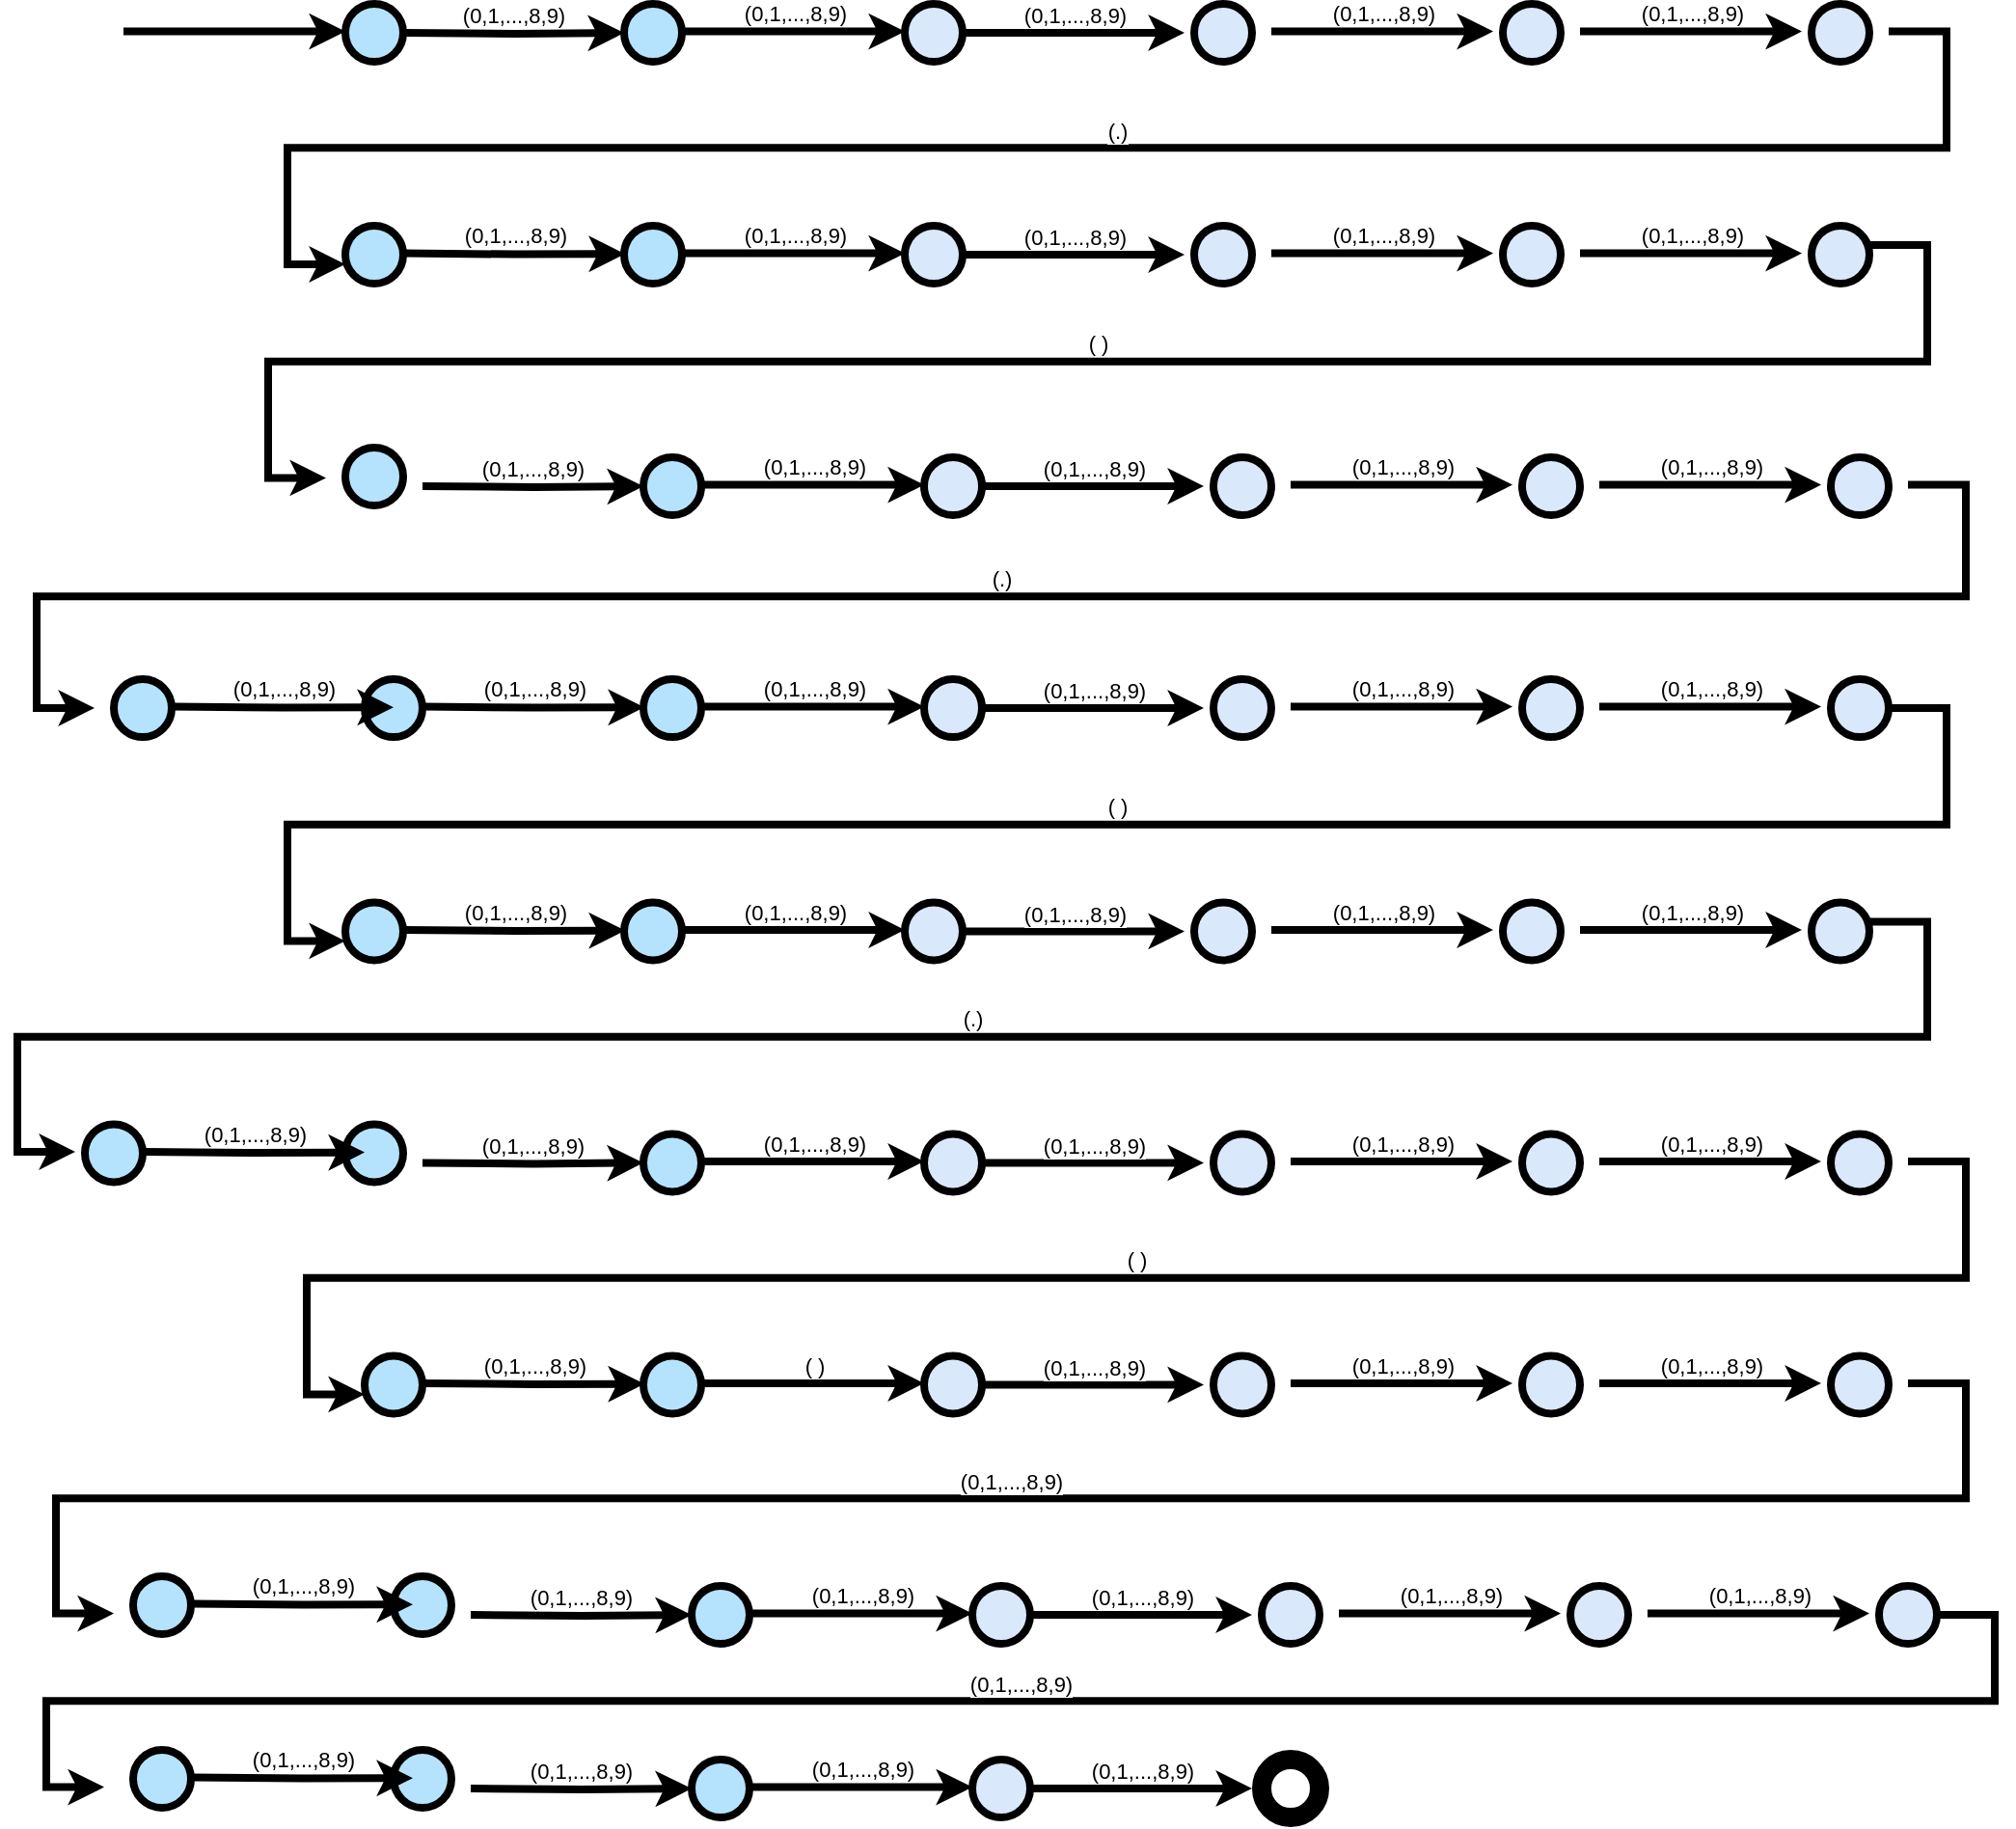 <mxfile version="24.3.1" type="github">
  <diagram id="yPxyJZ8AM_hMuL3Unpa9" name="simple gitflow">
    <mxGraphModel dx="2778" dy="944" grid="1" gridSize="10" guides="1" tooltips="1" connect="1" arrows="1" fold="1" page="1" pageScale="1" pageWidth="1100" pageHeight="850" math="0" shadow="0">
      <root>
        <mxCell id="0" />
        <mxCell id="1" parent="0" />
        <mxCell id="9hBKPDzoitwpIBdzFDQ7-25" value="" style="verticalLabelPosition=bottom;verticalAlign=top;html=1;strokeWidth=4;shape=mxgraph.flowchart.on-page_reference;plain-blue;gradientColor=none;fillColor=#B5E3Fe;strokeColor=#000000;" parent="1" vertex="1">
          <mxGeometry x="274.5" y="165" width="30" height="30" as="geometry" />
        </mxCell>
        <mxCell id="9hBKPDzoitwpIBdzFDQ7-26" value="" style="verticalLabelPosition=bottom;verticalAlign=top;html=1;strokeWidth=4;shape=mxgraph.flowchart.on-page_reference;plain-blue;gradientColor=none;strokeColor=#000000;" parent="1" vertex="1">
          <mxGeometry x="420" y="165" width="30" height="30" as="geometry" />
        </mxCell>
        <mxCell id="9hBKPDzoitwpIBdzFDQ7-40" value="" style="verticalLabelPosition=bottom;verticalAlign=top;html=1;strokeWidth=4;shape=mxgraph.flowchart.on-page_reference;plain-blue;gradientColor=none;strokeColor=#000000;" parent="1" vertex="1">
          <mxGeometry x="570" y="165" width="30" height="30" as="geometry" />
        </mxCell>
        <mxCell id="9hBKPDzoitwpIBdzFDQ7-42" value="" style="verticalLabelPosition=bottom;verticalAlign=top;html=1;strokeWidth=4;shape=mxgraph.flowchart.on-page_reference;plain-blue;gradientColor=none;strokeColor=#000000;" parent="1" vertex="1">
          <mxGeometry x="730" y="165" width="30" height="30" as="geometry" />
        </mxCell>
        <mxCell id="9hBKPDzoitwpIBdzFDQ7-55" value="" style="verticalLabelPosition=bottom;verticalAlign=top;html=1;strokeWidth=4;shape=mxgraph.flowchart.on-page_reference;plain-blue;gradientColor=none;strokeColor=#000000;" parent="1" vertex="1">
          <mxGeometry x="890" y="165" width="30" height="30" as="geometry" />
        </mxCell>
        <mxCell id="9hBKPDzoitwpIBdzFDQ7-27" value="(0,1,...,8,9)" style="edgeStyle=orthogonalEdgeStyle;rounded=0;html=1;jettySize=auto;orthogonalLoop=1;strokeWidth=4;endArrow=classic;endFill=1;labelPosition=center;verticalLabelPosition=top;align=center;verticalAlign=bottom;" parent="1" target="9hBKPDzoitwpIBdzFDQ7-25" edge="1">
          <mxGeometry x="204.5" y="180" as="geometry">
            <mxPoint x="160" y="180" as="sourcePoint" />
          </mxGeometry>
        </mxCell>
        <mxCell id="QYz8Vl0O1Jo9Q_EbWl7z-4" value="(0,1,...,8,9)" style="edgeStyle=orthogonalEdgeStyle;rounded=0;html=1;jettySize=auto;orthogonalLoop=1;strokeWidth=4;endArrow=classic;endFill=1;labelPosition=center;verticalLabelPosition=top;align=center;verticalAlign=bottom;" edge="1" parent="1">
          <mxGeometry x="204.5" y="180" as="geometry">
            <mxPoint x="305" y="179.29" as="sourcePoint" />
            <mxPoint x="420" y="179.29" as="targetPoint" />
          </mxGeometry>
        </mxCell>
        <mxCell id="QYz8Vl0O1Jo9Q_EbWl7z-5" value="(0,1,...,8,9)" style="edgeStyle=orthogonalEdgeStyle;rounded=0;html=1;jettySize=auto;orthogonalLoop=1;strokeWidth=4;endArrow=classic;endFill=1;labelPosition=center;verticalLabelPosition=top;align=center;verticalAlign=bottom;" edge="1" parent="1">
          <mxGeometry x="204.5" y="180" as="geometry">
            <mxPoint x="450" y="180" as="sourcePoint" />
            <mxPoint x="565" y="180" as="targetPoint" />
          </mxGeometry>
        </mxCell>
        <mxCell id="QYz8Vl0O1Jo9Q_EbWl7z-6" value="(0,1,...,8,9)" style="edgeStyle=orthogonalEdgeStyle;rounded=0;html=1;jettySize=auto;orthogonalLoop=1;strokeWidth=4;endArrow=classic;endFill=1;labelPosition=center;verticalLabelPosition=top;align=center;verticalAlign=bottom;" edge="1" parent="1">
          <mxGeometry x="204.5" y="180" as="geometry">
            <mxPoint x="610" y="179.29" as="sourcePoint" />
            <mxPoint x="725" y="179.29" as="targetPoint" />
          </mxGeometry>
        </mxCell>
        <mxCell id="QYz8Vl0O1Jo9Q_EbWl7z-10" value="(0,1,...,8,9)" style="edgeStyle=orthogonalEdgeStyle;rounded=0;html=1;jettySize=auto;orthogonalLoop=1;strokeWidth=4;endArrow=classic;endFill=1;labelPosition=center;verticalLabelPosition=top;align=center;verticalAlign=bottom;" edge="1" parent="1">
          <mxGeometry x="204.5" y="180" as="geometry">
            <mxPoint x="770" y="179.29" as="sourcePoint" />
            <mxPoint x="885" y="179.29" as="targetPoint" />
          </mxGeometry>
        </mxCell>
        <mxCell id="QYz8Vl0O1Jo9Q_EbWl7z-11" value="(.)" style="edgeStyle=entityRelationEdgeStyle;rounded=0;html=1;jettySize=auto;orthogonalLoop=1;strokeWidth=4;endArrow=classic;endFill=1;labelPosition=center;verticalLabelPosition=top;align=center;verticalAlign=bottom;" edge="1" parent="1">
          <mxGeometry x="204.5" y="180" as="geometry">
            <mxPoint x="930" y="179.29" as="sourcePoint" />
            <mxPoint x="130" y="300" as="targetPoint" />
          </mxGeometry>
        </mxCell>
        <mxCell id="QYz8Vl0O1Jo9Q_EbWl7z-12" value="" style="verticalLabelPosition=bottom;verticalAlign=top;html=1;strokeWidth=4;shape=mxgraph.flowchart.on-page_reference;plain-blue;gradientColor=none;fillColor=#B5E3Fe;strokeColor=#000000;" vertex="1" parent="1">
          <mxGeometry x="274.5" y="280" width="30" height="30" as="geometry" />
        </mxCell>
        <mxCell id="QYz8Vl0O1Jo9Q_EbWl7z-13" value="" style="verticalLabelPosition=bottom;verticalAlign=top;html=1;strokeWidth=4;shape=mxgraph.flowchart.on-page_reference;plain-blue;gradientColor=none;strokeColor=#000000;" vertex="1" parent="1">
          <mxGeometry x="420" y="280" width="30" height="30" as="geometry" />
        </mxCell>
        <mxCell id="QYz8Vl0O1Jo9Q_EbWl7z-14" value="" style="verticalLabelPosition=bottom;verticalAlign=top;html=1;strokeWidth=4;shape=mxgraph.flowchart.on-page_reference;plain-blue;gradientColor=none;strokeColor=#000000;" vertex="1" parent="1">
          <mxGeometry x="570" y="280" width="30" height="30" as="geometry" />
        </mxCell>
        <mxCell id="QYz8Vl0O1Jo9Q_EbWl7z-15" value="" style="verticalLabelPosition=bottom;verticalAlign=top;html=1;strokeWidth=4;shape=mxgraph.flowchart.on-page_reference;plain-blue;gradientColor=none;strokeColor=#000000;" vertex="1" parent="1">
          <mxGeometry x="730" y="280" width="30" height="30" as="geometry" />
        </mxCell>
        <mxCell id="QYz8Vl0O1Jo9Q_EbWl7z-16" value="" style="verticalLabelPosition=bottom;verticalAlign=top;html=1;strokeWidth=4;shape=mxgraph.flowchart.on-page_reference;plain-blue;gradientColor=none;strokeColor=#000000;" vertex="1" parent="1">
          <mxGeometry x="890" y="280" width="30" height="30" as="geometry" />
        </mxCell>
        <mxCell id="QYz8Vl0O1Jo9Q_EbWl7z-18" value="(0,1,...,8,9)" style="edgeStyle=orthogonalEdgeStyle;rounded=0;html=1;jettySize=auto;orthogonalLoop=1;strokeWidth=4;endArrow=classic;endFill=1;labelPosition=center;verticalLabelPosition=top;align=center;verticalAlign=bottom;" edge="1" parent="1">
          <mxGeometry x="204.5" y="180" as="geometry">
            <mxPoint x="305" y="294.29" as="sourcePoint" />
            <mxPoint x="420" y="294.29" as="targetPoint" />
          </mxGeometry>
        </mxCell>
        <mxCell id="QYz8Vl0O1Jo9Q_EbWl7z-19" value="(0,1,...,8,9)" style="edgeStyle=orthogonalEdgeStyle;rounded=0;html=1;jettySize=auto;orthogonalLoop=1;strokeWidth=4;endArrow=classic;endFill=1;labelPosition=center;verticalLabelPosition=top;align=center;verticalAlign=bottom;" edge="1" parent="1">
          <mxGeometry x="204.5" y="180" as="geometry">
            <mxPoint x="450" y="295" as="sourcePoint" />
            <mxPoint x="565" y="295" as="targetPoint" />
          </mxGeometry>
        </mxCell>
        <mxCell id="QYz8Vl0O1Jo9Q_EbWl7z-20" value="(0,1,...,8,9)" style="edgeStyle=orthogonalEdgeStyle;rounded=0;html=1;jettySize=auto;orthogonalLoop=1;strokeWidth=4;endArrow=classic;endFill=1;labelPosition=center;verticalLabelPosition=top;align=center;verticalAlign=bottom;" edge="1" parent="1">
          <mxGeometry x="204.5" y="180" as="geometry">
            <mxPoint x="610" y="294.29" as="sourcePoint" />
            <mxPoint x="725" y="294.29" as="targetPoint" />
          </mxGeometry>
        </mxCell>
        <mxCell id="QYz8Vl0O1Jo9Q_EbWl7z-21" value="(0,1,...,8,9)" style="edgeStyle=orthogonalEdgeStyle;rounded=0;html=1;jettySize=auto;orthogonalLoop=1;strokeWidth=4;endArrow=classic;endFill=1;labelPosition=center;verticalLabelPosition=top;align=center;verticalAlign=bottom;" edge="1" parent="1">
          <mxGeometry x="204.5" y="180" as="geometry">
            <mxPoint x="770" y="294.29" as="sourcePoint" />
            <mxPoint x="885" y="294.29" as="targetPoint" />
          </mxGeometry>
        </mxCell>
        <mxCell id="QYz8Vl0O1Jo9Q_EbWl7z-23" value="" style="verticalLabelPosition=bottom;verticalAlign=top;html=1;strokeWidth=4;shape=mxgraph.flowchart.on-page_reference;plain-blue;gradientColor=none;fillColor=#B5E3Fe;strokeColor=#000000;" vertex="1" parent="1">
          <mxGeometry x="130" y="280" width="30" height="30" as="geometry" />
        </mxCell>
        <mxCell id="QYz8Vl0O1Jo9Q_EbWl7z-24" value="(0,1,...,8,9)" style="edgeStyle=orthogonalEdgeStyle;rounded=0;html=1;jettySize=auto;orthogonalLoop=1;strokeWidth=4;endArrow=classic;endFill=1;labelPosition=center;verticalLabelPosition=top;align=center;verticalAlign=bottom;" edge="1" parent="1">
          <mxGeometry x="204.5" y="180" as="geometry">
            <mxPoint x="160" y="294.29" as="sourcePoint" />
            <mxPoint x="275" y="294.58" as="targetPoint" />
          </mxGeometry>
        </mxCell>
        <mxCell id="QYz8Vl0O1Jo9Q_EbWl7z-25" value="" style="verticalLabelPosition=bottom;verticalAlign=top;html=1;strokeWidth=4;shape=mxgraph.flowchart.on-page_reference;plain-blue;gradientColor=none;fillColor=#B5E3Fe;strokeColor=#000000;" vertex="1" parent="1">
          <mxGeometry x="284.5" y="400" width="30" height="30" as="geometry" />
        </mxCell>
        <mxCell id="QYz8Vl0O1Jo9Q_EbWl7z-26" value="" style="verticalLabelPosition=bottom;verticalAlign=top;html=1;strokeWidth=4;shape=mxgraph.flowchart.on-page_reference;plain-blue;gradientColor=none;strokeColor=#000000;" vertex="1" parent="1">
          <mxGeometry x="430" y="400" width="30" height="30" as="geometry" />
        </mxCell>
        <mxCell id="QYz8Vl0O1Jo9Q_EbWl7z-27" value="" style="verticalLabelPosition=bottom;verticalAlign=top;html=1;strokeWidth=4;shape=mxgraph.flowchart.on-page_reference;plain-blue;gradientColor=none;strokeColor=#000000;" vertex="1" parent="1">
          <mxGeometry x="580" y="400" width="30" height="30" as="geometry" />
        </mxCell>
        <mxCell id="QYz8Vl0O1Jo9Q_EbWl7z-28" value="" style="verticalLabelPosition=bottom;verticalAlign=top;html=1;strokeWidth=4;shape=mxgraph.flowchart.on-page_reference;plain-blue;gradientColor=none;strokeColor=#000000;" vertex="1" parent="1">
          <mxGeometry x="740" y="400" width="30" height="30" as="geometry" />
        </mxCell>
        <mxCell id="QYz8Vl0O1Jo9Q_EbWl7z-29" value="" style="verticalLabelPosition=bottom;verticalAlign=top;html=1;strokeWidth=4;shape=mxgraph.flowchart.on-page_reference;plain-blue;gradientColor=none;strokeColor=#000000;" vertex="1" parent="1">
          <mxGeometry x="900" y="400" width="30" height="30" as="geometry" />
        </mxCell>
        <mxCell id="QYz8Vl0O1Jo9Q_EbWl7z-30" value="(0,1,...,8,9)" style="edgeStyle=orthogonalEdgeStyle;rounded=0;html=1;jettySize=auto;orthogonalLoop=1;strokeWidth=4;endArrow=classic;endFill=1;labelPosition=center;verticalLabelPosition=top;align=center;verticalAlign=bottom;" edge="1" parent="1" target="QYz8Vl0O1Jo9Q_EbWl7z-25">
          <mxGeometry x="204.5" y="180" as="geometry">
            <mxPoint x="170" y="415" as="sourcePoint" />
          </mxGeometry>
        </mxCell>
        <mxCell id="QYz8Vl0O1Jo9Q_EbWl7z-31" value="(0,1,...,8,9)" style="edgeStyle=orthogonalEdgeStyle;rounded=0;html=1;jettySize=auto;orthogonalLoop=1;strokeWidth=4;endArrow=classic;endFill=1;labelPosition=center;verticalLabelPosition=top;align=center;verticalAlign=bottom;" edge="1" parent="1">
          <mxGeometry x="204.5" y="180" as="geometry">
            <mxPoint x="315" y="414.29" as="sourcePoint" />
            <mxPoint x="430" y="414.29" as="targetPoint" />
          </mxGeometry>
        </mxCell>
        <mxCell id="QYz8Vl0O1Jo9Q_EbWl7z-32" value="(0,1,...,8,9)" style="edgeStyle=orthogonalEdgeStyle;rounded=0;html=1;jettySize=auto;orthogonalLoop=1;strokeWidth=4;endArrow=classic;endFill=1;labelPosition=center;verticalLabelPosition=top;align=center;verticalAlign=bottom;" edge="1" parent="1">
          <mxGeometry x="204.5" y="180" as="geometry">
            <mxPoint x="460" y="415" as="sourcePoint" />
            <mxPoint x="575" y="415" as="targetPoint" />
          </mxGeometry>
        </mxCell>
        <mxCell id="QYz8Vl0O1Jo9Q_EbWl7z-33" value="(0,1,...,8,9)" style="edgeStyle=orthogonalEdgeStyle;rounded=0;html=1;jettySize=auto;orthogonalLoop=1;strokeWidth=4;endArrow=classic;endFill=1;labelPosition=center;verticalLabelPosition=top;align=center;verticalAlign=bottom;" edge="1" parent="1">
          <mxGeometry x="204.5" y="180" as="geometry">
            <mxPoint x="620" y="414.29" as="sourcePoint" />
            <mxPoint x="735" y="414.29" as="targetPoint" />
          </mxGeometry>
        </mxCell>
        <mxCell id="QYz8Vl0O1Jo9Q_EbWl7z-34" value="(0,1,...,8,9)" style="edgeStyle=orthogonalEdgeStyle;rounded=0;html=1;jettySize=auto;orthogonalLoop=1;strokeWidth=4;endArrow=classic;endFill=1;labelPosition=center;verticalLabelPosition=top;align=center;verticalAlign=bottom;" edge="1" parent="1">
          <mxGeometry x="204.5" y="180" as="geometry">
            <mxPoint x="780" y="414.29" as="sourcePoint" />
            <mxPoint x="895" y="414.29" as="targetPoint" />
          </mxGeometry>
        </mxCell>
        <mxCell id="QYz8Vl0O1Jo9Q_EbWl7z-35" value="(.)" style="edgeStyle=entityRelationEdgeStyle;rounded=0;html=1;jettySize=auto;orthogonalLoop=1;strokeWidth=4;endArrow=classic;endFill=1;labelPosition=center;verticalLabelPosition=top;align=center;verticalAlign=bottom;" edge="1" parent="1">
          <mxGeometry x="204.5" y="180" as="geometry">
            <mxPoint x="940" y="414.29" as="sourcePoint" />
            <mxPoint y="530" as="targetPoint" />
            <Array as="points">
              <mxPoint x="40" y="470" />
            </Array>
          </mxGeometry>
        </mxCell>
        <mxCell id="QYz8Vl0O1Jo9Q_EbWl7z-36" value="" style="verticalLabelPosition=bottom;verticalAlign=top;html=1;strokeWidth=4;shape=mxgraph.flowchart.on-page_reference;plain-blue;gradientColor=none;fillColor=#B5E3Fe;strokeColor=#000000;" vertex="1" parent="1">
          <mxGeometry x="284.5" y="515" width="30" height="30" as="geometry" />
        </mxCell>
        <mxCell id="QYz8Vl0O1Jo9Q_EbWl7z-37" value="" style="verticalLabelPosition=bottom;verticalAlign=top;html=1;strokeWidth=4;shape=mxgraph.flowchart.on-page_reference;plain-blue;gradientColor=none;strokeColor=#000000;" vertex="1" parent="1">
          <mxGeometry x="430" y="515" width="30" height="30" as="geometry" />
        </mxCell>
        <mxCell id="QYz8Vl0O1Jo9Q_EbWl7z-38" value="" style="verticalLabelPosition=bottom;verticalAlign=top;html=1;strokeWidth=4;shape=mxgraph.flowchart.on-page_reference;plain-blue;gradientColor=none;strokeColor=#000000;" vertex="1" parent="1">
          <mxGeometry x="580" y="515" width="30" height="30" as="geometry" />
        </mxCell>
        <mxCell id="QYz8Vl0O1Jo9Q_EbWl7z-39" value="" style="verticalLabelPosition=bottom;verticalAlign=top;html=1;strokeWidth=4;shape=mxgraph.flowchart.on-page_reference;plain-blue;gradientColor=none;strokeColor=#000000;" vertex="1" parent="1">
          <mxGeometry x="740" y="515" width="30" height="30" as="geometry" />
        </mxCell>
        <mxCell id="QYz8Vl0O1Jo9Q_EbWl7z-40" value="" style="verticalLabelPosition=bottom;verticalAlign=top;html=1;strokeWidth=4;shape=mxgraph.flowchart.on-page_reference;plain-blue;gradientColor=none;strokeColor=#000000;" vertex="1" parent="1">
          <mxGeometry x="900" y="515" width="30" height="30" as="geometry" />
        </mxCell>
        <mxCell id="QYz8Vl0O1Jo9Q_EbWl7z-41" value="(0,1,...,8,9)" style="edgeStyle=orthogonalEdgeStyle;rounded=0;html=1;jettySize=auto;orthogonalLoop=1;strokeWidth=4;endArrow=classic;endFill=1;labelPosition=center;verticalLabelPosition=top;align=center;verticalAlign=bottom;" edge="1" parent="1">
          <mxGeometry x="204.5" y="180" as="geometry">
            <mxPoint x="315" y="529.29" as="sourcePoint" />
            <mxPoint x="430" y="529.29" as="targetPoint" />
          </mxGeometry>
        </mxCell>
        <mxCell id="QYz8Vl0O1Jo9Q_EbWl7z-42" value="(0,1,...,8,9)" style="edgeStyle=orthogonalEdgeStyle;rounded=0;html=1;jettySize=auto;orthogonalLoop=1;strokeWidth=4;endArrow=classic;endFill=1;labelPosition=center;verticalLabelPosition=top;align=center;verticalAlign=bottom;" edge="1" parent="1">
          <mxGeometry x="204.5" y="180" as="geometry">
            <mxPoint x="460" y="530" as="sourcePoint" />
            <mxPoint x="575" y="530" as="targetPoint" />
          </mxGeometry>
        </mxCell>
        <mxCell id="QYz8Vl0O1Jo9Q_EbWl7z-43" value="(0,1,...,8,9)" style="edgeStyle=orthogonalEdgeStyle;rounded=0;html=1;jettySize=auto;orthogonalLoop=1;strokeWidth=4;endArrow=classic;endFill=1;labelPosition=center;verticalLabelPosition=top;align=center;verticalAlign=bottom;" edge="1" parent="1">
          <mxGeometry x="204.5" y="180" as="geometry">
            <mxPoint x="620" y="529.29" as="sourcePoint" />
            <mxPoint x="735" y="529.29" as="targetPoint" />
          </mxGeometry>
        </mxCell>
        <mxCell id="QYz8Vl0O1Jo9Q_EbWl7z-44" value="(0,1,...,8,9)" style="edgeStyle=orthogonalEdgeStyle;rounded=0;html=1;jettySize=auto;orthogonalLoop=1;strokeWidth=4;endArrow=classic;endFill=1;labelPosition=center;verticalLabelPosition=top;align=center;verticalAlign=bottom;" edge="1" parent="1">
          <mxGeometry x="204.5" y="180" as="geometry">
            <mxPoint x="780" y="529.29" as="sourcePoint" />
            <mxPoint x="895" y="529.29" as="targetPoint" />
          </mxGeometry>
        </mxCell>
        <mxCell id="QYz8Vl0O1Jo9Q_EbWl7z-45" value="" style="verticalLabelPosition=bottom;verticalAlign=top;html=1;strokeWidth=4;shape=mxgraph.flowchart.on-page_reference;plain-blue;gradientColor=none;fillColor=#B5E3Fe;strokeColor=#000000;" vertex="1" parent="1">
          <mxGeometry x="140" y="515" width="30" height="30" as="geometry" />
        </mxCell>
        <mxCell id="QYz8Vl0O1Jo9Q_EbWl7z-46" value="(0,1,...,8,9)" style="edgeStyle=orthogonalEdgeStyle;rounded=0;html=1;jettySize=auto;orthogonalLoop=1;strokeWidth=4;endArrow=classic;endFill=1;labelPosition=center;verticalLabelPosition=top;align=center;verticalAlign=bottom;" edge="1" parent="1">
          <mxGeometry x="204.5" y="180" as="geometry">
            <mxPoint x="170" y="529.29" as="sourcePoint" />
            <mxPoint x="285" y="529.58" as="targetPoint" />
          </mxGeometry>
        </mxCell>
        <mxCell id="QYz8Vl0O1Jo9Q_EbWl7z-47" value="( )" style="edgeStyle=entityRelationEdgeStyle;rounded=0;html=1;jettySize=auto;orthogonalLoop=1;strokeWidth=4;endArrow=classic;endFill=1;labelPosition=center;verticalLabelPosition=top;align=center;verticalAlign=bottom;" edge="1" parent="1">
          <mxGeometry x="204.5" y="180" as="geometry">
            <mxPoint x="920" y="290" as="sourcePoint" />
            <mxPoint x="120" y="410.71" as="targetPoint" />
          </mxGeometry>
        </mxCell>
        <mxCell id="QYz8Vl0O1Jo9Q_EbWl7z-48" value="" style="verticalLabelPosition=bottom;verticalAlign=top;html=1;strokeWidth=4;shape=mxgraph.flowchart.on-page_reference;plain-blue;gradientColor=none;fillColor=#B5E3Fe;strokeColor=#000000;" vertex="1" parent="1">
          <mxGeometry x="130" y="395" width="30" height="30" as="geometry" />
        </mxCell>
        <mxCell id="QYz8Vl0O1Jo9Q_EbWl7z-49" value="( )" style="edgeStyle=entityRelationEdgeStyle;rounded=0;html=1;jettySize=auto;orthogonalLoop=1;strokeWidth=4;endArrow=classic;endFill=1;labelPosition=center;verticalLabelPosition=top;align=center;verticalAlign=bottom;" edge="1" parent="1">
          <mxGeometry x="204.5" y="180" as="geometry">
            <mxPoint x="930" y="530" as="sourcePoint" />
            <mxPoint x="130" y="650.71" as="targetPoint" />
          </mxGeometry>
        </mxCell>
        <mxCell id="QYz8Vl0O1Jo9Q_EbWl7z-50" value="" style="verticalLabelPosition=bottom;verticalAlign=top;html=1;strokeWidth=4;shape=mxgraph.flowchart.on-page_reference;plain-blue;gradientColor=none;fillColor=#B5E3Fe;strokeColor=#000000;" vertex="1" parent="1">
          <mxGeometry x="274.5" y="630.71" width="30" height="30" as="geometry" />
        </mxCell>
        <mxCell id="QYz8Vl0O1Jo9Q_EbWl7z-51" value="" style="verticalLabelPosition=bottom;verticalAlign=top;html=1;strokeWidth=4;shape=mxgraph.flowchart.on-page_reference;plain-blue;gradientColor=none;strokeColor=#000000;" vertex="1" parent="1">
          <mxGeometry x="420" y="630.71" width="30" height="30" as="geometry" />
        </mxCell>
        <mxCell id="QYz8Vl0O1Jo9Q_EbWl7z-52" value="" style="verticalLabelPosition=bottom;verticalAlign=top;html=1;strokeWidth=4;shape=mxgraph.flowchart.on-page_reference;plain-blue;gradientColor=none;strokeColor=#000000;" vertex="1" parent="1">
          <mxGeometry x="570" y="630.71" width="30" height="30" as="geometry" />
        </mxCell>
        <mxCell id="QYz8Vl0O1Jo9Q_EbWl7z-53" value="" style="verticalLabelPosition=bottom;verticalAlign=top;html=1;strokeWidth=4;shape=mxgraph.flowchart.on-page_reference;plain-blue;gradientColor=none;strokeColor=#000000;" vertex="1" parent="1">
          <mxGeometry x="730" y="630.71" width="30" height="30" as="geometry" />
        </mxCell>
        <mxCell id="QYz8Vl0O1Jo9Q_EbWl7z-54" value="" style="verticalLabelPosition=bottom;verticalAlign=top;html=1;strokeWidth=4;shape=mxgraph.flowchart.on-page_reference;plain-blue;gradientColor=none;strokeColor=#000000;" vertex="1" parent="1">
          <mxGeometry x="890" y="630.71" width="30" height="30" as="geometry" />
        </mxCell>
        <mxCell id="QYz8Vl0O1Jo9Q_EbWl7z-55" value="(0,1,...,8,9)" style="edgeStyle=orthogonalEdgeStyle;rounded=0;html=1;jettySize=auto;orthogonalLoop=1;strokeWidth=4;endArrow=classic;endFill=1;labelPosition=center;verticalLabelPosition=top;align=center;verticalAlign=bottom;" edge="1" parent="1">
          <mxGeometry x="204.5" y="180" as="geometry">
            <mxPoint x="305" y="645" as="sourcePoint" />
            <mxPoint x="420" y="645" as="targetPoint" />
          </mxGeometry>
        </mxCell>
        <mxCell id="QYz8Vl0O1Jo9Q_EbWl7z-56" value="(0,1,...,8,9)" style="edgeStyle=orthogonalEdgeStyle;rounded=0;html=1;jettySize=auto;orthogonalLoop=1;strokeWidth=4;endArrow=classic;endFill=1;labelPosition=center;verticalLabelPosition=top;align=center;verticalAlign=bottom;" edge="1" parent="1">
          <mxGeometry x="204.5" y="180" as="geometry">
            <mxPoint x="450" y="645.71" as="sourcePoint" />
            <mxPoint x="565" y="645.71" as="targetPoint" />
          </mxGeometry>
        </mxCell>
        <mxCell id="QYz8Vl0O1Jo9Q_EbWl7z-57" value="(0,1,...,8,9)" style="edgeStyle=orthogonalEdgeStyle;rounded=0;html=1;jettySize=auto;orthogonalLoop=1;strokeWidth=4;endArrow=classic;endFill=1;labelPosition=center;verticalLabelPosition=top;align=center;verticalAlign=bottom;" edge="1" parent="1">
          <mxGeometry x="204.5" y="180" as="geometry">
            <mxPoint x="610" y="645" as="sourcePoint" />
            <mxPoint x="725" y="645" as="targetPoint" />
          </mxGeometry>
        </mxCell>
        <mxCell id="QYz8Vl0O1Jo9Q_EbWl7z-58" value="(0,1,...,8,9)" style="edgeStyle=orthogonalEdgeStyle;rounded=0;html=1;jettySize=auto;orthogonalLoop=1;strokeWidth=4;endArrow=classic;endFill=1;labelPosition=center;verticalLabelPosition=top;align=center;verticalAlign=bottom;" edge="1" parent="1">
          <mxGeometry x="204.5" y="180" as="geometry">
            <mxPoint x="770" y="645" as="sourcePoint" />
            <mxPoint x="885" y="645" as="targetPoint" />
          </mxGeometry>
        </mxCell>
        <mxCell id="QYz8Vl0O1Jo9Q_EbWl7z-59" value="" style="verticalLabelPosition=bottom;verticalAlign=top;html=1;strokeWidth=4;shape=mxgraph.flowchart.on-page_reference;plain-blue;gradientColor=none;fillColor=#B5E3Fe;strokeColor=#000000;" vertex="1" parent="1">
          <mxGeometry x="130" y="630.71" width="30" height="30" as="geometry" />
        </mxCell>
        <mxCell id="QYz8Vl0O1Jo9Q_EbWl7z-60" value="(0,1,...,8,9)" style="edgeStyle=orthogonalEdgeStyle;rounded=0;html=1;jettySize=auto;orthogonalLoop=1;strokeWidth=4;endArrow=classic;endFill=1;labelPosition=center;verticalLabelPosition=top;align=center;verticalAlign=bottom;" edge="1" parent="1">
          <mxGeometry x="204.5" y="180" as="geometry">
            <mxPoint x="160" y="645" as="sourcePoint" />
            <mxPoint x="275" y="645.29" as="targetPoint" />
          </mxGeometry>
        </mxCell>
        <mxCell id="QYz8Vl0O1Jo9Q_EbWl7z-61" value="" style="verticalLabelPosition=bottom;verticalAlign=top;html=1;strokeWidth=4;shape=mxgraph.flowchart.on-page_reference;plain-blue;gradientColor=none;fillColor=#B5E3Fe;strokeColor=#000000;" vertex="1" parent="1">
          <mxGeometry x="284.5" y="750.71" width="30" height="30" as="geometry" />
        </mxCell>
        <mxCell id="QYz8Vl0O1Jo9Q_EbWl7z-62" value="" style="verticalLabelPosition=bottom;verticalAlign=top;html=1;strokeWidth=4;shape=mxgraph.flowchart.on-page_reference;plain-blue;gradientColor=none;strokeColor=#000000;" vertex="1" parent="1">
          <mxGeometry x="430" y="750.71" width="30" height="30" as="geometry" />
        </mxCell>
        <mxCell id="QYz8Vl0O1Jo9Q_EbWl7z-63" value="" style="verticalLabelPosition=bottom;verticalAlign=top;html=1;strokeWidth=4;shape=mxgraph.flowchart.on-page_reference;plain-blue;gradientColor=none;strokeColor=#000000;" vertex="1" parent="1">
          <mxGeometry x="580" y="750.71" width="30" height="30" as="geometry" />
        </mxCell>
        <mxCell id="QYz8Vl0O1Jo9Q_EbWl7z-64" value="" style="verticalLabelPosition=bottom;verticalAlign=top;html=1;strokeWidth=4;shape=mxgraph.flowchart.on-page_reference;plain-blue;gradientColor=none;strokeColor=#000000;" vertex="1" parent="1">
          <mxGeometry x="740" y="750.71" width="30" height="30" as="geometry" />
        </mxCell>
        <mxCell id="QYz8Vl0O1Jo9Q_EbWl7z-65" value="" style="verticalLabelPosition=bottom;verticalAlign=top;html=1;strokeWidth=4;shape=mxgraph.flowchart.on-page_reference;plain-blue;gradientColor=none;strokeColor=#000000;" vertex="1" parent="1">
          <mxGeometry x="900" y="750.71" width="30" height="30" as="geometry" />
        </mxCell>
        <mxCell id="QYz8Vl0O1Jo9Q_EbWl7z-66" value="(0,1,...,8,9)" style="edgeStyle=orthogonalEdgeStyle;rounded=0;html=1;jettySize=auto;orthogonalLoop=1;strokeWidth=4;endArrow=classic;endFill=1;labelPosition=center;verticalLabelPosition=top;align=center;verticalAlign=bottom;" edge="1" parent="1" target="QYz8Vl0O1Jo9Q_EbWl7z-61">
          <mxGeometry x="204.5" y="180" as="geometry">
            <mxPoint x="170" y="765.71" as="sourcePoint" />
          </mxGeometry>
        </mxCell>
        <mxCell id="QYz8Vl0O1Jo9Q_EbWl7z-67" value="(0,1,...,8,9)" style="edgeStyle=orthogonalEdgeStyle;rounded=0;html=1;jettySize=auto;orthogonalLoop=1;strokeWidth=4;endArrow=classic;endFill=1;labelPosition=center;verticalLabelPosition=top;align=center;verticalAlign=bottom;" edge="1" parent="1">
          <mxGeometry x="204.5" y="180" as="geometry">
            <mxPoint x="315" y="765" as="sourcePoint" />
            <mxPoint x="430" y="765" as="targetPoint" />
          </mxGeometry>
        </mxCell>
        <mxCell id="QYz8Vl0O1Jo9Q_EbWl7z-68" value="(0,1,...,8,9)" style="edgeStyle=orthogonalEdgeStyle;rounded=0;html=1;jettySize=auto;orthogonalLoop=1;strokeWidth=4;endArrow=classic;endFill=1;labelPosition=center;verticalLabelPosition=top;align=center;verticalAlign=bottom;" edge="1" parent="1">
          <mxGeometry x="204.5" y="180" as="geometry">
            <mxPoint x="460" y="765.71" as="sourcePoint" />
            <mxPoint x="575" y="765.71" as="targetPoint" />
          </mxGeometry>
        </mxCell>
        <mxCell id="QYz8Vl0O1Jo9Q_EbWl7z-69" value="(0,1,...,8,9)" style="edgeStyle=orthogonalEdgeStyle;rounded=0;html=1;jettySize=auto;orthogonalLoop=1;strokeWidth=4;endArrow=classic;endFill=1;labelPosition=center;verticalLabelPosition=top;align=center;verticalAlign=bottom;" edge="1" parent="1">
          <mxGeometry x="204.5" y="180" as="geometry">
            <mxPoint x="620" y="765" as="sourcePoint" />
            <mxPoint x="735" y="765" as="targetPoint" />
          </mxGeometry>
        </mxCell>
        <mxCell id="QYz8Vl0O1Jo9Q_EbWl7z-70" value="(0,1,...,8,9)" style="edgeStyle=orthogonalEdgeStyle;rounded=0;html=1;jettySize=auto;orthogonalLoop=1;strokeWidth=4;endArrow=classic;endFill=1;labelPosition=center;verticalLabelPosition=top;align=center;verticalAlign=bottom;" edge="1" parent="1">
          <mxGeometry x="204.5" y="180" as="geometry">
            <mxPoint x="780" y="765" as="sourcePoint" />
            <mxPoint x="895" y="765" as="targetPoint" />
          </mxGeometry>
        </mxCell>
        <mxCell id="QYz8Vl0O1Jo9Q_EbWl7z-71" value="( )" style="edgeStyle=entityRelationEdgeStyle;rounded=0;html=1;jettySize=auto;orthogonalLoop=1;strokeWidth=4;endArrow=classic;endFill=1;labelPosition=center;verticalLabelPosition=top;align=center;verticalAlign=bottom;" edge="1" parent="1">
          <mxGeometry x="204.5" y="180" as="geometry">
            <mxPoint x="940" y="765" as="sourcePoint" />
            <mxPoint x="140" y="885.71" as="targetPoint" />
          </mxGeometry>
        </mxCell>
        <mxCell id="QYz8Vl0O1Jo9Q_EbWl7z-72" value="" style="verticalLabelPosition=bottom;verticalAlign=top;html=1;strokeWidth=4;shape=mxgraph.flowchart.on-page_reference;plain-blue;gradientColor=none;fillColor=#B5E3Fe;strokeColor=#000000;" vertex="1" parent="1">
          <mxGeometry x="284.5" y="865.71" width="30" height="30" as="geometry" />
        </mxCell>
        <mxCell id="QYz8Vl0O1Jo9Q_EbWl7z-73" value="" style="verticalLabelPosition=bottom;verticalAlign=top;html=1;strokeWidth=4;shape=mxgraph.flowchart.on-page_reference;plain-blue;gradientColor=none;strokeColor=#000000;" vertex="1" parent="1">
          <mxGeometry x="430" y="865.71" width="30" height="30" as="geometry" />
        </mxCell>
        <mxCell id="QYz8Vl0O1Jo9Q_EbWl7z-74" value="" style="verticalLabelPosition=bottom;verticalAlign=top;html=1;strokeWidth=4;shape=mxgraph.flowchart.on-page_reference;plain-blue;gradientColor=none;strokeColor=#000000;" vertex="1" parent="1">
          <mxGeometry x="580" y="865.71" width="30" height="30" as="geometry" />
        </mxCell>
        <mxCell id="QYz8Vl0O1Jo9Q_EbWl7z-75" value="" style="verticalLabelPosition=bottom;verticalAlign=top;html=1;strokeWidth=4;shape=mxgraph.flowchart.on-page_reference;plain-blue;gradientColor=none;strokeColor=#000000;" vertex="1" parent="1">
          <mxGeometry x="740" y="865.71" width="30" height="30" as="geometry" />
        </mxCell>
        <mxCell id="QYz8Vl0O1Jo9Q_EbWl7z-76" value="" style="verticalLabelPosition=bottom;verticalAlign=top;html=1;strokeWidth=4;shape=mxgraph.flowchart.on-page_reference;plain-blue;gradientColor=none;strokeColor=#000000;" vertex="1" parent="1">
          <mxGeometry x="900" y="865.71" width="30" height="30" as="geometry" />
        </mxCell>
        <mxCell id="QYz8Vl0O1Jo9Q_EbWl7z-77" value="( )" style="edgeStyle=orthogonalEdgeStyle;rounded=0;html=1;jettySize=auto;orthogonalLoop=1;strokeWidth=4;endArrow=classic;endFill=1;labelPosition=center;verticalLabelPosition=top;align=center;verticalAlign=bottom;" edge="1" parent="1">
          <mxGeometry x="204.5" y="180" as="geometry">
            <mxPoint x="315" y="880" as="sourcePoint" />
            <mxPoint x="430" y="880" as="targetPoint" />
          </mxGeometry>
        </mxCell>
        <mxCell id="QYz8Vl0O1Jo9Q_EbWl7z-78" value="(0,1,...,8,9)" style="edgeStyle=orthogonalEdgeStyle;rounded=0;html=1;jettySize=auto;orthogonalLoop=1;strokeWidth=4;endArrow=classic;endFill=1;labelPosition=center;verticalLabelPosition=top;align=center;verticalAlign=bottom;" edge="1" parent="1">
          <mxGeometry x="204.5" y="180" as="geometry">
            <mxPoint x="460" y="880.71" as="sourcePoint" />
            <mxPoint x="575" y="880.71" as="targetPoint" />
          </mxGeometry>
        </mxCell>
        <mxCell id="QYz8Vl0O1Jo9Q_EbWl7z-79" value="(0,1,...,8,9)" style="edgeStyle=orthogonalEdgeStyle;rounded=0;html=1;jettySize=auto;orthogonalLoop=1;strokeWidth=4;endArrow=classic;endFill=1;labelPosition=center;verticalLabelPosition=top;align=center;verticalAlign=bottom;" edge="1" parent="1">
          <mxGeometry x="204.5" y="180" as="geometry">
            <mxPoint x="620" y="880" as="sourcePoint" />
            <mxPoint x="735" y="880" as="targetPoint" />
          </mxGeometry>
        </mxCell>
        <mxCell id="QYz8Vl0O1Jo9Q_EbWl7z-80" value="(0,1,...,8,9)" style="edgeStyle=orthogonalEdgeStyle;rounded=0;html=1;jettySize=auto;orthogonalLoop=1;strokeWidth=4;endArrow=classic;endFill=1;labelPosition=center;verticalLabelPosition=top;align=center;verticalAlign=bottom;" edge="1" parent="1">
          <mxGeometry x="204.5" y="180" as="geometry">
            <mxPoint x="780" y="880" as="sourcePoint" />
            <mxPoint x="895" y="880" as="targetPoint" />
          </mxGeometry>
        </mxCell>
        <mxCell id="QYz8Vl0O1Jo9Q_EbWl7z-81" value="" style="verticalLabelPosition=bottom;verticalAlign=top;html=1;strokeWidth=4;shape=mxgraph.flowchart.on-page_reference;plain-blue;gradientColor=none;fillColor=#B5E3Fe;strokeColor=#000000;" vertex="1" parent="1">
          <mxGeometry x="140" y="865.71" width="30" height="30" as="geometry" />
        </mxCell>
        <mxCell id="QYz8Vl0O1Jo9Q_EbWl7z-82" value="(0,1,...,8,9)" style="edgeStyle=orthogonalEdgeStyle;rounded=0;html=1;jettySize=auto;orthogonalLoop=1;strokeWidth=4;endArrow=classic;endFill=1;labelPosition=center;verticalLabelPosition=top;align=center;verticalAlign=bottom;" edge="1" parent="1">
          <mxGeometry x="204.5" y="180" as="geometry">
            <mxPoint x="170" y="880" as="sourcePoint" />
            <mxPoint x="285" y="880.29" as="targetPoint" />
          </mxGeometry>
        </mxCell>
        <mxCell id="QYz8Vl0O1Jo9Q_EbWl7z-83" value="(.)" style="edgeStyle=entityRelationEdgeStyle;rounded=0;html=1;jettySize=auto;orthogonalLoop=1;strokeWidth=4;endArrow=classic;endFill=1;labelPosition=center;verticalLabelPosition=top;align=center;verticalAlign=bottom;" edge="1" parent="1">
          <mxGeometry x="204.5" y="180" as="geometry">
            <mxPoint x="920" y="640.71" as="sourcePoint" />
            <mxPoint x="-10" y="760" as="targetPoint" />
          </mxGeometry>
        </mxCell>
        <mxCell id="QYz8Vl0O1Jo9Q_EbWl7z-84" value="" style="verticalLabelPosition=bottom;verticalAlign=top;html=1;strokeWidth=4;shape=mxgraph.flowchart.on-page_reference;plain-blue;gradientColor=none;fillColor=#B5E3Fe;strokeColor=#000000;" vertex="1" parent="1">
          <mxGeometry x="130" y="745.71" width="30" height="30" as="geometry" />
        </mxCell>
        <mxCell id="QYz8Vl0O1Jo9Q_EbWl7z-85" value="" style="verticalLabelPosition=bottom;verticalAlign=top;html=1;strokeWidth=4;shape=mxgraph.flowchart.on-page_reference;plain-blue;gradientColor=none;fillColor=#B5E3Fe;strokeColor=#000000;" vertex="1" parent="1">
          <mxGeometry x="10" y="515" width="30" height="30" as="geometry" />
        </mxCell>
        <mxCell id="QYz8Vl0O1Jo9Q_EbWl7z-86" value="(0,1,...,8,9)" style="edgeStyle=orthogonalEdgeStyle;rounded=0;html=1;jettySize=auto;orthogonalLoop=1;strokeWidth=4;endArrow=classic;endFill=1;labelPosition=center;verticalLabelPosition=top;align=center;verticalAlign=bottom;" edge="1" parent="1">
          <mxGeometry x="204.5" y="180" as="geometry">
            <mxPoint x="40" y="529.29" as="sourcePoint" />
            <mxPoint x="155" y="529.58" as="targetPoint" />
          </mxGeometry>
        </mxCell>
        <mxCell id="QYz8Vl0O1Jo9Q_EbWl7z-87" value="" style="verticalLabelPosition=bottom;verticalAlign=top;html=1;strokeWidth=4;shape=mxgraph.flowchart.on-page_reference;plain-blue;gradientColor=none;fillColor=#B5E3Fe;strokeColor=#000000;" vertex="1" parent="1">
          <mxGeometry x="-5" y="745.71" width="30" height="30" as="geometry" />
        </mxCell>
        <mxCell id="QYz8Vl0O1Jo9Q_EbWl7z-88" value="(0,1,...,8,9)" style="edgeStyle=orthogonalEdgeStyle;rounded=0;html=1;jettySize=auto;orthogonalLoop=1;strokeWidth=4;endArrow=classic;endFill=1;labelPosition=center;verticalLabelPosition=top;align=center;verticalAlign=bottom;" edge="1" parent="1">
          <mxGeometry x="204.5" y="180" as="geometry">
            <mxPoint x="25" y="760" as="sourcePoint" />
            <mxPoint x="140" y="760.29" as="targetPoint" />
          </mxGeometry>
        </mxCell>
        <mxCell id="QYz8Vl0O1Jo9Q_EbWl7z-90" value="" style="verticalLabelPosition=bottom;verticalAlign=top;html=1;strokeWidth=4;shape=mxgraph.flowchart.on-page_reference;plain-blue;gradientColor=none;fillColor=#B5E3Fe;strokeColor=#000000;" vertex="1" parent="1">
          <mxGeometry x="309.5" y="985" width="30" height="30" as="geometry" />
        </mxCell>
        <mxCell id="QYz8Vl0O1Jo9Q_EbWl7z-91" value="" style="verticalLabelPosition=bottom;verticalAlign=top;html=1;strokeWidth=4;shape=mxgraph.flowchart.on-page_reference;plain-blue;gradientColor=none;strokeColor=#000000;" vertex="1" parent="1">
          <mxGeometry x="455" y="985" width="30" height="30" as="geometry" />
        </mxCell>
        <mxCell id="QYz8Vl0O1Jo9Q_EbWl7z-92" value="" style="verticalLabelPosition=bottom;verticalAlign=top;html=1;strokeWidth=4;shape=mxgraph.flowchart.on-page_reference;plain-blue;gradientColor=none;strokeColor=#000000;" vertex="1" parent="1">
          <mxGeometry x="605" y="985" width="30" height="30" as="geometry" />
        </mxCell>
        <mxCell id="QYz8Vl0O1Jo9Q_EbWl7z-93" value="" style="verticalLabelPosition=bottom;verticalAlign=top;html=1;strokeWidth=4;shape=mxgraph.flowchart.on-page_reference;plain-blue;gradientColor=none;strokeColor=#000000;" vertex="1" parent="1">
          <mxGeometry x="765" y="985" width="30" height="30" as="geometry" />
        </mxCell>
        <mxCell id="QYz8Vl0O1Jo9Q_EbWl7z-94" value="" style="verticalLabelPosition=bottom;verticalAlign=top;html=1;strokeWidth=4;shape=mxgraph.flowchart.on-page_reference;plain-blue;gradientColor=none;strokeColor=#000000;" vertex="1" parent="1">
          <mxGeometry x="925" y="985" width="30" height="30" as="geometry" />
        </mxCell>
        <mxCell id="QYz8Vl0O1Jo9Q_EbWl7z-95" value="(0,1,...,8,9)" style="edgeStyle=orthogonalEdgeStyle;rounded=0;html=1;jettySize=auto;orthogonalLoop=1;strokeWidth=4;endArrow=classic;endFill=1;labelPosition=center;verticalLabelPosition=top;align=center;verticalAlign=bottom;" edge="1" parent="1" target="QYz8Vl0O1Jo9Q_EbWl7z-90">
          <mxGeometry x="204.5" y="180" as="geometry">
            <mxPoint x="195" y="1000" as="sourcePoint" />
          </mxGeometry>
        </mxCell>
        <mxCell id="QYz8Vl0O1Jo9Q_EbWl7z-96" value="(0,1,...,8,9)" style="edgeStyle=orthogonalEdgeStyle;rounded=0;html=1;jettySize=auto;orthogonalLoop=1;strokeWidth=4;endArrow=classic;endFill=1;labelPosition=center;verticalLabelPosition=top;align=center;verticalAlign=bottom;" edge="1" parent="1">
          <mxGeometry x="204.5" y="180" as="geometry">
            <mxPoint x="340" y="999.29" as="sourcePoint" />
            <mxPoint x="455" y="999.29" as="targetPoint" />
          </mxGeometry>
        </mxCell>
        <mxCell id="QYz8Vl0O1Jo9Q_EbWl7z-97" value="(0,1,...,8,9)" style="edgeStyle=orthogonalEdgeStyle;rounded=0;html=1;jettySize=auto;orthogonalLoop=1;strokeWidth=4;endArrow=classic;endFill=1;labelPosition=center;verticalLabelPosition=top;align=center;verticalAlign=bottom;" edge="1" parent="1">
          <mxGeometry x="204.5" y="180" as="geometry">
            <mxPoint x="485" y="1000" as="sourcePoint" />
            <mxPoint x="600" y="1000" as="targetPoint" />
          </mxGeometry>
        </mxCell>
        <mxCell id="QYz8Vl0O1Jo9Q_EbWl7z-98" value="(0,1,...,8,9)" style="edgeStyle=orthogonalEdgeStyle;rounded=0;html=1;jettySize=auto;orthogonalLoop=1;strokeWidth=4;endArrow=classic;endFill=1;labelPosition=center;verticalLabelPosition=top;align=center;verticalAlign=bottom;" edge="1" parent="1">
          <mxGeometry x="204.5" y="180" as="geometry">
            <mxPoint x="645" y="999.29" as="sourcePoint" />
            <mxPoint x="760" y="999.29" as="targetPoint" />
          </mxGeometry>
        </mxCell>
        <mxCell id="QYz8Vl0O1Jo9Q_EbWl7z-99" value="(0,1,...,8,9)" style="edgeStyle=orthogonalEdgeStyle;rounded=0;html=1;jettySize=auto;orthogonalLoop=1;strokeWidth=4;endArrow=classic;endFill=1;labelPosition=center;verticalLabelPosition=top;align=center;verticalAlign=bottom;" edge="1" parent="1">
          <mxGeometry x="204.5" y="180" as="geometry">
            <mxPoint x="805" y="999.29" as="sourcePoint" />
            <mxPoint x="920" y="999.29" as="targetPoint" />
          </mxGeometry>
        </mxCell>
        <mxCell id="QYz8Vl0O1Jo9Q_EbWl7z-100" value="" style="verticalLabelPosition=bottom;verticalAlign=top;html=1;strokeWidth=4;shape=mxgraph.flowchart.on-page_reference;plain-blue;gradientColor=none;fillColor=#B5E3Fe;strokeColor=#000000;" vertex="1" parent="1">
          <mxGeometry x="155" y="980" width="30" height="30" as="geometry" />
        </mxCell>
        <mxCell id="QYz8Vl0O1Jo9Q_EbWl7z-101" value="" style="verticalLabelPosition=bottom;verticalAlign=top;html=1;strokeWidth=4;shape=mxgraph.flowchart.on-page_reference;plain-blue;gradientColor=none;fillColor=#B5E3Fe;strokeColor=#000000;" vertex="1" parent="1">
          <mxGeometry x="20" y="980" width="30" height="30" as="geometry" />
        </mxCell>
        <mxCell id="QYz8Vl0O1Jo9Q_EbWl7z-102" value="(0,1,...,8,9)" style="edgeStyle=orthogonalEdgeStyle;rounded=0;html=1;jettySize=auto;orthogonalLoop=1;strokeWidth=4;endArrow=classic;endFill=1;labelPosition=center;verticalLabelPosition=top;align=center;verticalAlign=bottom;" edge="1" parent="1">
          <mxGeometry x="204.5" y="180" as="geometry">
            <mxPoint x="50" y="994.29" as="sourcePoint" />
            <mxPoint x="165" y="994.58" as="targetPoint" />
          </mxGeometry>
        </mxCell>
        <mxCell id="QYz8Vl0O1Jo9Q_EbWl7z-103" value="" style="verticalLabelPosition=bottom;verticalAlign=top;html=1;strokeWidth=4;shape=mxgraph.flowchart.on-page_reference;plain-blue;gradientColor=none;fillColor=#B5E3Fe;strokeColor=#000000;" vertex="1" parent="1">
          <mxGeometry x="309.5" y="1075" width="30" height="30" as="geometry" />
        </mxCell>
        <mxCell id="QYz8Vl0O1Jo9Q_EbWl7z-104" value="" style="verticalLabelPosition=bottom;verticalAlign=top;html=1;strokeWidth=4;shape=mxgraph.flowchart.on-page_reference;plain-blue;gradientColor=none;strokeColor=#000000;" vertex="1" parent="1">
          <mxGeometry x="455" y="1075" width="30" height="30" as="geometry" />
        </mxCell>
        <mxCell id="QYz8Vl0O1Jo9Q_EbWl7z-105" value="" style="verticalLabelPosition=bottom;verticalAlign=top;html=1;strokeWidth=10;shape=mxgraph.flowchart.on-page_reference;plain-blue;gradientColor=default;strokeColor=#000000;fillStyle=solid;fillColor=none;" vertex="1" parent="1">
          <mxGeometry x="605" y="1075" width="30" height="30" as="geometry" />
        </mxCell>
        <mxCell id="QYz8Vl0O1Jo9Q_EbWl7z-108" value="(0,1,...,8,9)" style="edgeStyle=orthogonalEdgeStyle;rounded=0;html=1;jettySize=auto;orthogonalLoop=1;strokeWidth=4;endArrow=classic;endFill=1;labelPosition=center;verticalLabelPosition=top;align=center;verticalAlign=bottom;" edge="1" parent="1" target="QYz8Vl0O1Jo9Q_EbWl7z-103">
          <mxGeometry x="204.5" y="180" as="geometry">
            <mxPoint x="195" y="1090" as="sourcePoint" />
          </mxGeometry>
        </mxCell>
        <mxCell id="QYz8Vl0O1Jo9Q_EbWl7z-109" value="(0,1,...,8,9)" style="edgeStyle=orthogonalEdgeStyle;rounded=0;html=1;jettySize=auto;orthogonalLoop=1;strokeWidth=4;endArrow=classic;endFill=1;labelPosition=center;verticalLabelPosition=top;align=center;verticalAlign=bottom;" edge="1" parent="1">
          <mxGeometry x="204.5" y="180" as="geometry">
            <mxPoint x="340" y="1089.29" as="sourcePoint" />
            <mxPoint x="455" y="1089.29" as="targetPoint" />
          </mxGeometry>
        </mxCell>
        <mxCell id="QYz8Vl0O1Jo9Q_EbWl7z-110" value="(0,1,...,8,9)" style="edgeStyle=orthogonalEdgeStyle;rounded=0;html=1;jettySize=auto;orthogonalLoop=1;strokeWidth=4;endArrow=classic;endFill=1;labelPosition=center;verticalLabelPosition=top;align=center;verticalAlign=bottom;" edge="1" parent="1">
          <mxGeometry x="204.5" y="180" as="geometry">
            <mxPoint x="485" y="1090" as="sourcePoint" />
            <mxPoint x="600" y="1090" as="targetPoint" />
          </mxGeometry>
        </mxCell>
        <mxCell id="QYz8Vl0O1Jo9Q_EbWl7z-113" value="" style="verticalLabelPosition=bottom;verticalAlign=top;html=1;strokeWidth=4;shape=mxgraph.flowchart.on-page_reference;plain-blue;gradientColor=none;fillColor=#B5E3Fe;strokeColor=#000000;" vertex="1" parent="1">
          <mxGeometry x="155" y="1070" width="30" height="30" as="geometry" />
        </mxCell>
        <mxCell id="QYz8Vl0O1Jo9Q_EbWl7z-114" value="" style="verticalLabelPosition=bottom;verticalAlign=top;html=1;strokeWidth=4;shape=mxgraph.flowchart.on-page_reference;plain-blue;gradientColor=none;fillColor=#B5E3Fe;strokeColor=#000000;" vertex="1" parent="1">
          <mxGeometry x="20" y="1070" width="30" height="30" as="geometry" />
        </mxCell>
        <mxCell id="QYz8Vl0O1Jo9Q_EbWl7z-115" value="(0,1,...,8,9)" style="edgeStyle=orthogonalEdgeStyle;rounded=0;html=1;jettySize=auto;orthogonalLoop=1;strokeWidth=4;endArrow=classic;endFill=1;labelPosition=center;verticalLabelPosition=top;align=center;verticalAlign=bottom;" edge="1" parent="1">
          <mxGeometry x="204.5" y="180" as="geometry">
            <mxPoint x="50" y="1084.29" as="sourcePoint" />
            <mxPoint x="165" y="1084.58" as="targetPoint" />
          </mxGeometry>
        </mxCell>
        <mxCell id="QYz8Vl0O1Jo9Q_EbWl7z-116" value="" style="verticalLabelPosition=bottom;verticalAlign=top;html=1;strokeWidth=4;shape=mxgraph.flowchart.on-page_reference;plain-blue;gradientColor=none;fillColor=#B5E3Fe;strokeColor=#000000;" vertex="1" parent="1">
          <mxGeometry x="130" y="165" width="30" height="30" as="geometry" />
        </mxCell>
        <mxCell id="QYz8Vl0O1Jo9Q_EbWl7z-117" value="&lt;div&gt;&lt;br&gt;&lt;/div&gt;" style="edgeStyle=orthogonalEdgeStyle;rounded=0;html=1;jettySize=auto;orthogonalLoop=1;strokeWidth=4;endArrow=classic;endFill=1;labelPosition=center;verticalLabelPosition=top;align=center;verticalAlign=bottom;" edge="1" parent="1">
          <mxGeometry x="204.5" y="180" as="geometry">
            <mxPoint x="15" y="179.29" as="sourcePoint" />
            <mxPoint x="130" y="179.29" as="targetPoint" />
          </mxGeometry>
        </mxCell>
        <mxCell id="QYz8Vl0O1Jo9Q_EbWl7z-118" value="(0,1,...,8,9)" style="edgeStyle=entityRelationEdgeStyle;rounded=0;html=1;jettySize=auto;orthogonalLoop=1;strokeWidth=4;endArrow=classic;endFill=1;labelPosition=center;verticalLabelPosition=top;align=center;verticalAlign=bottom;" edge="1" parent="1">
          <mxGeometry x="204.5" y="180" as="geometry">
            <mxPoint x="940" y="880" as="sourcePoint" />
            <mxPoint x="10" y="999.29" as="targetPoint" />
          </mxGeometry>
        </mxCell>
        <mxCell id="QYz8Vl0O1Jo9Q_EbWl7z-119" value="(0,1,...,8,9)" style="edgeStyle=entityRelationEdgeStyle;rounded=0;html=1;jettySize=auto;orthogonalLoop=1;strokeWidth=4;endArrow=classic;endFill=1;labelPosition=center;verticalLabelPosition=top;align=center;verticalAlign=bottom;exitX=1;exitY=0.5;exitDx=0;exitDy=0;exitPerimeter=0;" edge="1" parent="1" source="QYz8Vl0O1Jo9Q_EbWl7z-94">
          <mxGeometry x="204.5" y="180" as="geometry">
            <mxPoint x="935" y="970" as="sourcePoint" />
            <mxPoint x="5" y="1089.29" as="targetPoint" />
          </mxGeometry>
        </mxCell>
      </root>
    </mxGraphModel>
  </diagram>
</mxfile>
